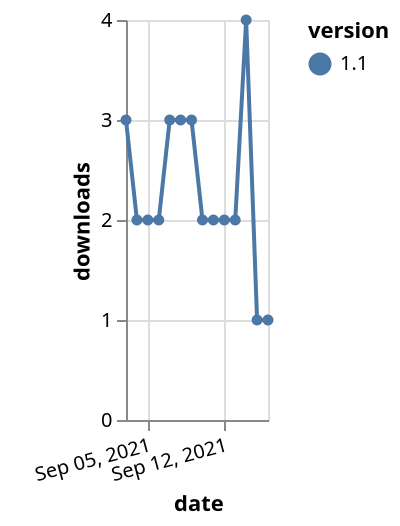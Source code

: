 {"$schema": "https://vega.github.io/schema/vega-lite/v5.json", "description": "A simple bar chart with embedded data.", "data": {"values": [{"date": "2021-09-03", "total": 2719, "delta": 3, "version": "1.1"}, {"date": "2021-09-04", "total": 2721, "delta": 2, "version": "1.1"}, {"date": "2021-09-05", "total": 2723, "delta": 2, "version": "1.1"}, {"date": "2021-09-06", "total": 2725, "delta": 2, "version": "1.1"}, {"date": "2021-09-07", "total": 2728, "delta": 3, "version": "1.1"}, {"date": "2021-09-08", "total": 2731, "delta": 3, "version": "1.1"}, {"date": "2021-09-09", "total": 2734, "delta": 3, "version": "1.1"}, {"date": "2021-09-10", "total": 2736, "delta": 2, "version": "1.1"}, {"date": "2021-09-11", "total": 2738, "delta": 2, "version": "1.1"}, {"date": "2021-09-12", "total": 2740, "delta": 2, "version": "1.1"}, {"date": "2021-09-13", "total": 2742, "delta": 2, "version": "1.1"}, {"date": "2021-09-14", "total": 2746, "delta": 4, "version": "1.1"}, {"date": "2021-09-15", "total": 2747, "delta": 1, "version": "1.1"}, {"date": "2021-09-16", "total": 2748, "delta": 1, "version": "1.1"}]}, "width": "container", "mark": {"type": "line", "point": {"filled": true}}, "encoding": {"x": {"field": "date", "type": "temporal", "timeUnit": "yearmonthdate", "title": "date", "axis": {"labelAngle": -15}}, "y": {"field": "delta", "type": "quantitative", "title": "downloads"}, "color": {"field": "version", "type": "nominal"}, "tooltip": {"field": "delta"}}}